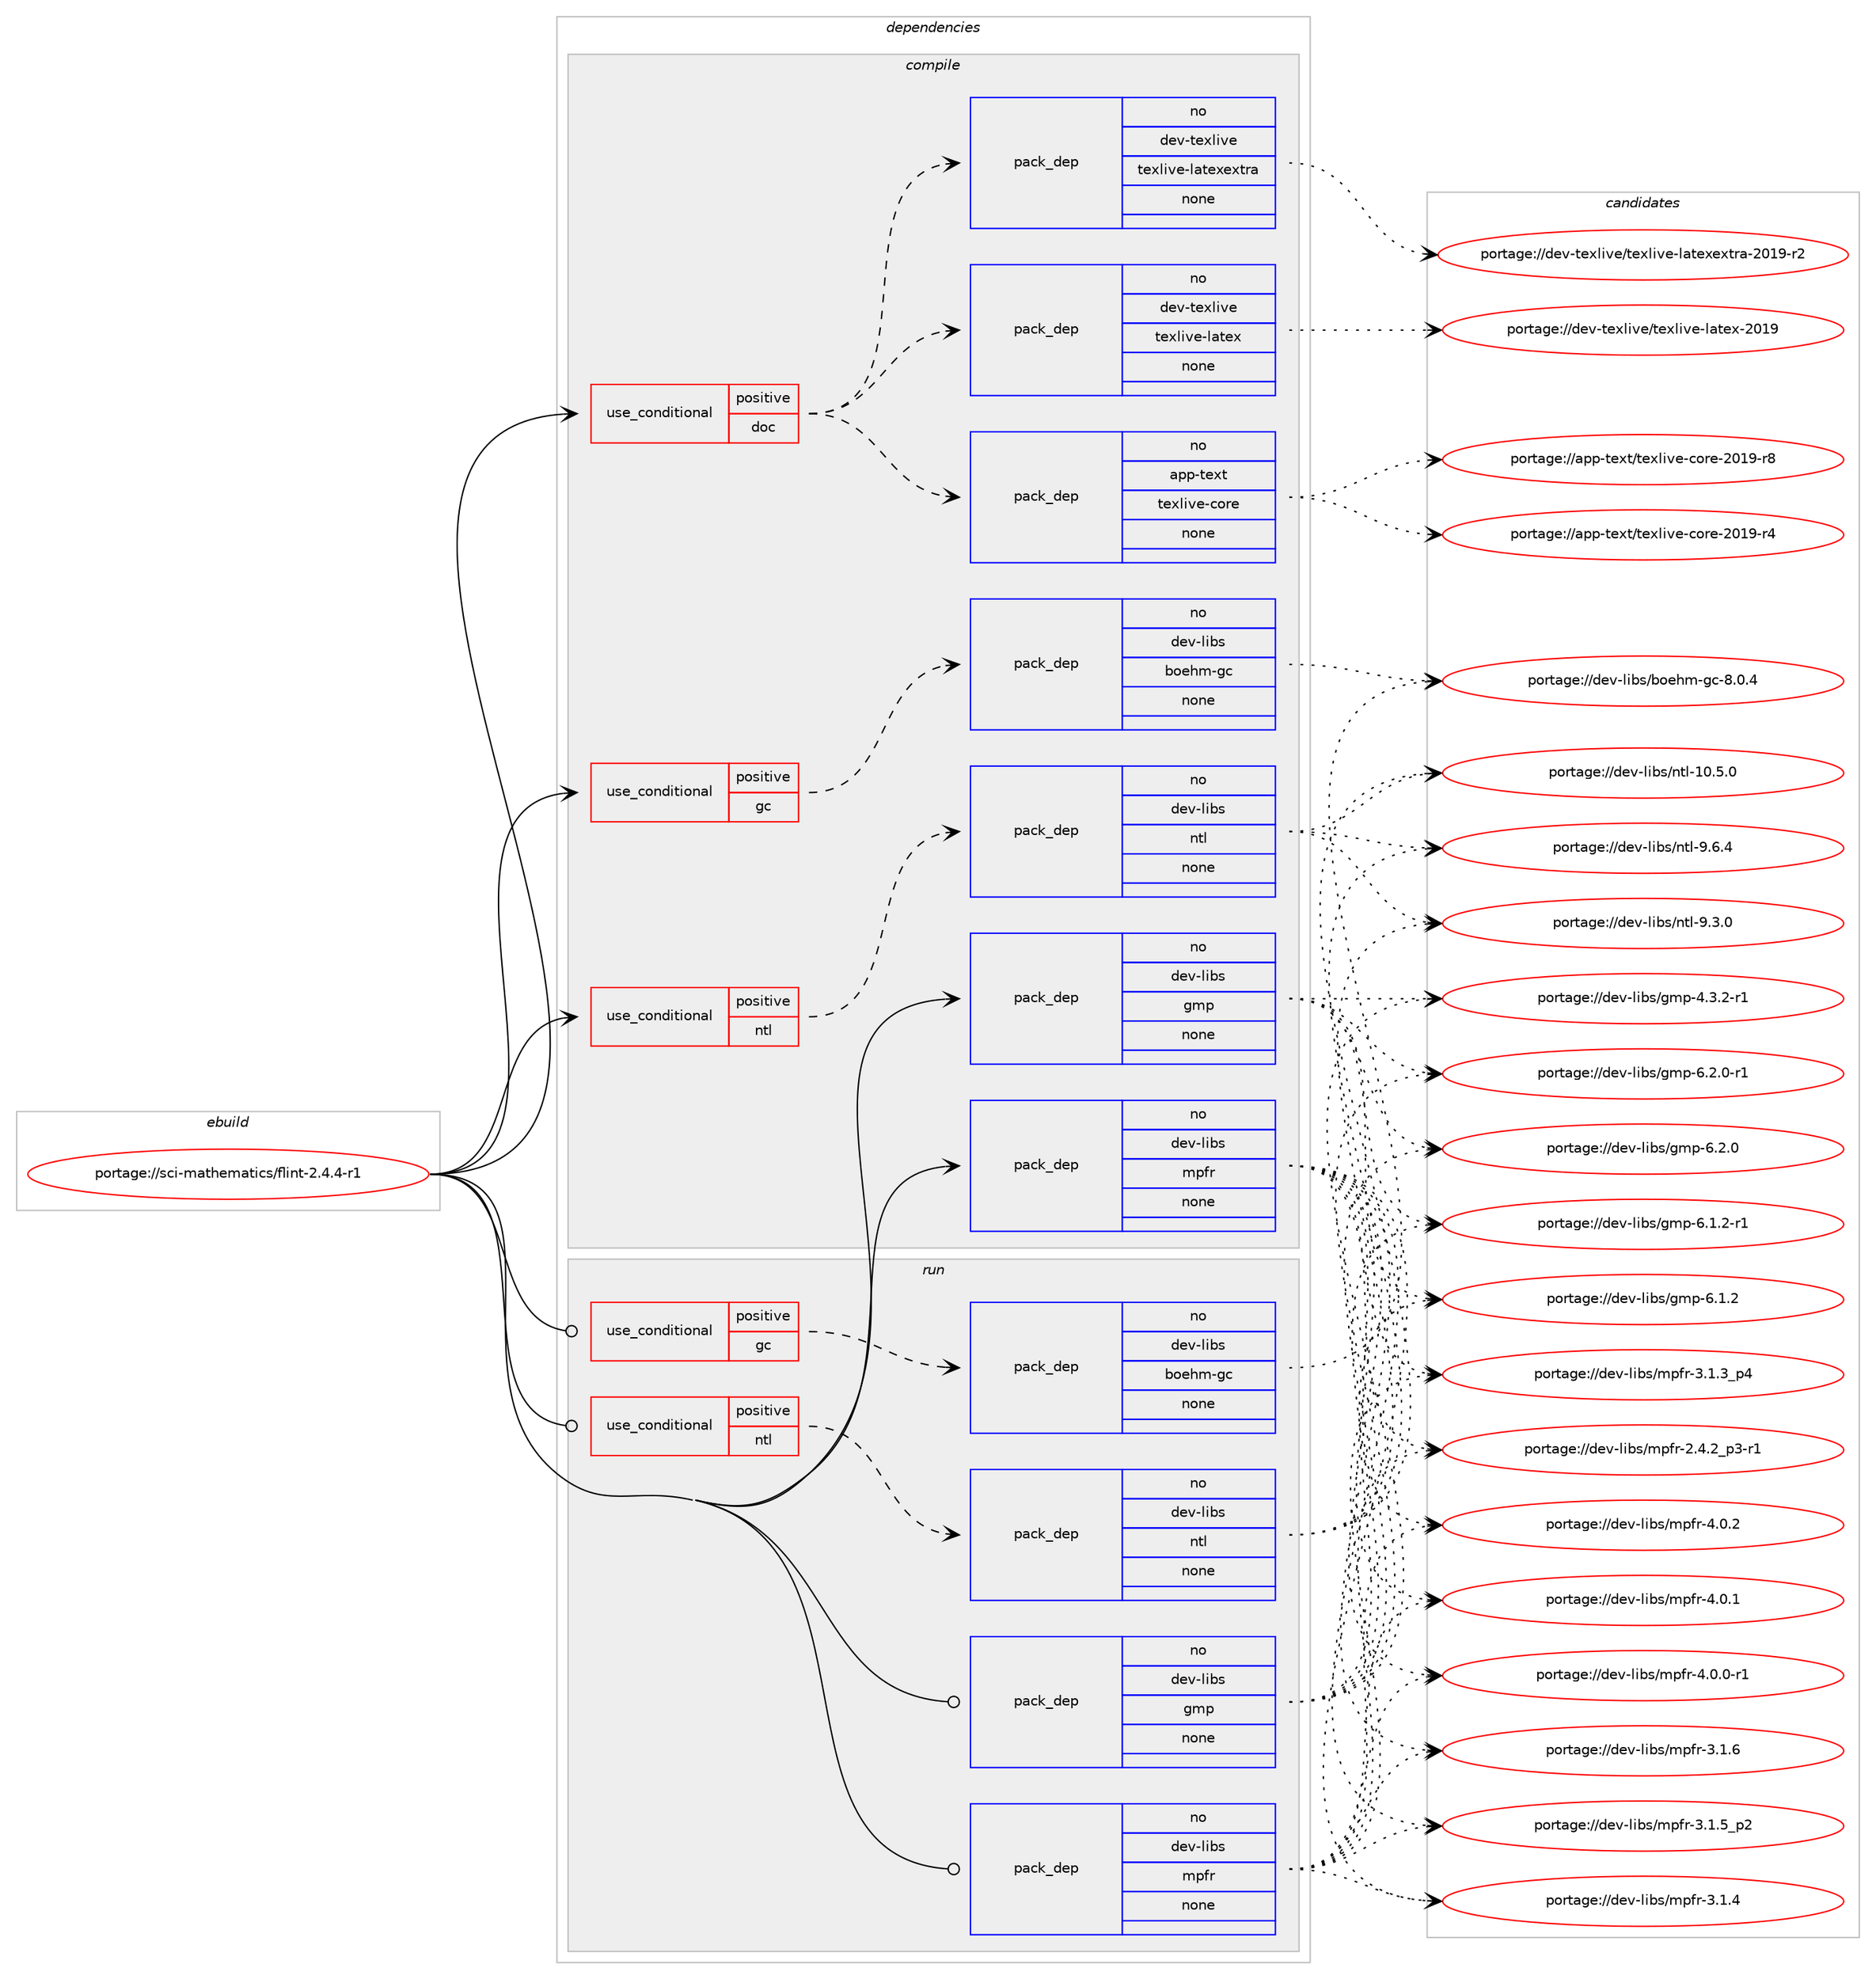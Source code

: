 digraph prolog {

# *************
# Graph options
# *************

newrank=true;
concentrate=true;
compound=true;
graph [rankdir=LR,fontname=Helvetica,fontsize=10,ranksep=1.5];#, ranksep=2.5, nodesep=0.2];
edge  [arrowhead=vee];
node  [fontname=Helvetica,fontsize=10];

# **********
# The ebuild
# **********

subgraph cluster_leftcol {
color=gray;
rank=same;
label=<<i>ebuild</i>>;
id [label="portage://sci-mathematics/flint-2.4.4-r1", color=red, width=4, href="../sci-mathematics/flint-2.4.4-r1.svg"];
}

# ****************
# The dependencies
# ****************

subgraph cluster_midcol {
color=gray;
label=<<i>dependencies</i>>;
subgraph cluster_compile {
fillcolor="#eeeeee";
style=filled;
label=<<i>compile</i>>;
subgraph cond17368 {
dependency87197 [label=<<TABLE BORDER="0" CELLBORDER="1" CELLSPACING="0" CELLPADDING="4"><TR><TD ROWSPAN="3" CELLPADDING="10">use_conditional</TD></TR><TR><TD>positive</TD></TR><TR><TD>doc</TD></TR></TABLE>>, shape=none, color=red];
subgraph pack68349 {
dependency87198 [label=<<TABLE BORDER="0" CELLBORDER="1" CELLSPACING="0" CELLPADDING="4" WIDTH="220"><TR><TD ROWSPAN="6" CELLPADDING="30">pack_dep</TD></TR><TR><TD WIDTH="110">no</TD></TR><TR><TD>app-text</TD></TR><TR><TD>texlive-core</TD></TR><TR><TD>none</TD></TR><TR><TD></TD></TR></TABLE>>, shape=none, color=blue];
}
dependency87197:e -> dependency87198:w [weight=20,style="dashed",arrowhead="vee"];
subgraph pack68350 {
dependency87199 [label=<<TABLE BORDER="0" CELLBORDER="1" CELLSPACING="0" CELLPADDING="4" WIDTH="220"><TR><TD ROWSPAN="6" CELLPADDING="30">pack_dep</TD></TR><TR><TD WIDTH="110">no</TD></TR><TR><TD>dev-texlive</TD></TR><TR><TD>texlive-latex</TD></TR><TR><TD>none</TD></TR><TR><TD></TD></TR></TABLE>>, shape=none, color=blue];
}
dependency87197:e -> dependency87199:w [weight=20,style="dashed",arrowhead="vee"];
subgraph pack68351 {
dependency87200 [label=<<TABLE BORDER="0" CELLBORDER="1" CELLSPACING="0" CELLPADDING="4" WIDTH="220"><TR><TD ROWSPAN="6" CELLPADDING="30">pack_dep</TD></TR><TR><TD WIDTH="110">no</TD></TR><TR><TD>dev-texlive</TD></TR><TR><TD>texlive-latexextra</TD></TR><TR><TD>none</TD></TR><TR><TD></TD></TR></TABLE>>, shape=none, color=blue];
}
dependency87197:e -> dependency87200:w [weight=20,style="dashed",arrowhead="vee"];
}
id:e -> dependency87197:w [weight=20,style="solid",arrowhead="vee"];
subgraph cond17369 {
dependency87201 [label=<<TABLE BORDER="0" CELLBORDER="1" CELLSPACING="0" CELLPADDING="4"><TR><TD ROWSPAN="3" CELLPADDING="10">use_conditional</TD></TR><TR><TD>positive</TD></TR><TR><TD>gc</TD></TR></TABLE>>, shape=none, color=red];
subgraph pack68352 {
dependency87202 [label=<<TABLE BORDER="0" CELLBORDER="1" CELLSPACING="0" CELLPADDING="4" WIDTH="220"><TR><TD ROWSPAN="6" CELLPADDING="30">pack_dep</TD></TR><TR><TD WIDTH="110">no</TD></TR><TR><TD>dev-libs</TD></TR><TR><TD>boehm-gc</TD></TR><TR><TD>none</TD></TR><TR><TD></TD></TR></TABLE>>, shape=none, color=blue];
}
dependency87201:e -> dependency87202:w [weight=20,style="dashed",arrowhead="vee"];
}
id:e -> dependency87201:w [weight=20,style="solid",arrowhead="vee"];
subgraph cond17370 {
dependency87203 [label=<<TABLE BORDER="0" CELLBORDER="1" CELLSPACING="0" CELLPADDING="4"><TR><TD ROWSPAN="3" CELLPADDING="10">use_conditional</TD></TR><TR><TD>positive</TD></TR><TR><TD>ntl</TD></TR></TABLE>>, shape=none, color=red];
subgraph pack68353 {
dependency87204 [label=<<TABLE BORDER="0" CELLBORDER="1" CELLSPACING="0" CELLPADDING="4" WIDTH="220"><TR><TD ROWSPAN="6" CELLPADDING="30">pack_dep</TD></TR><TR><TD WIDTH="110">no</TD></TR><TR><TD>dev-libs</TD></TR><TR><TD>ntl</TD></TR><TR><TD>none</TD></TR><TR><TD></TD></TR></TABLE>>, shape=none, color=blue];
}
dependency87203:e -> dependency87204:w [weight=20,style="dashed",arrowhead="vee"];
}
id:e -> dependency87203:w [weight=20,style="solid",arrowhead="vee"];
subgraph pack68354 {
dependency87205 [label=<<TABLE BORDER="0" CELLBORDER="1" CELLSPACING="0" CELLPADDING="4" WIDTH="220"><TR><TD ROWSPAN="6" CELLPADDING="30">pack_dep</TD></TR><TR><TD WIDTH="110">no</TD></TR><TR><TD>dev-libs</TD></TR><TR><TD>gmp</TD></TR><TR><TD>none</TD></TR><TR><TD></TD></TR></TABLE>>, shape=none, color=blue];
}
id:e -> dependency87205:w [weight=20,style="solid",arrowhead="vee"];
subgraph pack68355 {
dependency87206 [label=<<TABLE BORDER="0" CELLBORDER="1" CELLSPACING="0" CELLPADDING="4" WIDTH="220"><TR><TD ROWSPAN="6" CELLPADDING="30">pack_dep</TD></TR><TR><TD WIDTH="110">no</TD></TR><TR><TD>dev-libs</TD></TR><TR><TD>mpfr</TD></TR><TR><TD>none</TD></TR><TR><TD></TD></TR></TABLE>>, shape=none, color=blue];
}
id:e -> dependency87206:w [weight=20,style="solid",arrowhead="vee"];
}
subgraph cluster_compileandrun {
fillcolor="#eeeeee";
style=filled;
label=<<i>compile and run</i>>;
}
subgraph cluster_run {
fillcolor="#eeeeee";
style=filled;
label=<<i>run</i>>;
subgraph cond17371 {
dependency87207 [label=<<TABLE BORDER="0" CELLBORDER="1" CELLSPACING="0" CELLPADDING="4"><TR><TD ROWSPAN="3" CELLPADDING="10">use_conditional</TD></TR><TR><TD>positive</TD></TR><TR><TD>gc</TD></TR></TABLE>>, shape=none, color=red];
subgraph pack68356 {
dependency87208 [label=<<TABLE BORDER="0" CELLBORDER="1" CELLSPACING="0" CELLPADDING="4" WIDTH="220"><TR><TD ROWSPAN="6" CELLPADDING="30">pack_dep</TD></TR><TR><TD WIDTH="110">no</TD></TR><TR><TD>dev-libs</TD></TR><TR><TD>boehm-gc</TD></TR><TR><TD>none</TD></TR><TR><TD></TD></TR></TABLE>>, shape=none, color=blue];
}
dependency87207:e -> dependency87208:w [weight=20,style="dashed",arrowhead="vee"];
}
id:e -> dependency87207:w [weight=20,style="solid",arrowhead="odot"];
subgraph cond17372 {
dependency87209 [label=<<TABLE BORDER="0" CELLBORDER="1" CELLSPACING="0" CELLPADDING="4"><TR><TD ROWSPAN="3" CELLPADDING="10">use_conditional</TD></TR><TR><TD>positive</TD></TR><TR><TD>ntl</TD></TR></TABLE>>, shape=none, color=red];
subgraph pack68357 {
dependency87210 [label=<<TABLE BORDER="0" CELLBORDER="1" CELLSPACING="0" CELLPADDING="4" WIDTH="220"><TR><TD ROWSPAN="6" CELLPADDING="30">pack_dep</TD></TR><TR><TD WIDTH="110">no</TD></TR><TR><TD>dev-libs</TD></TR><TR><TD>ntl</TD></TR><TR><TD>none</TD></TR><TR><TD></TD></TR></TABLE>>, shape=none, color=blue];
}
dependency87209:e -> dependency87210:w [weight=20,style="dashed",arrowhead="vee"];
}
id:e -> dependency87209:w [weight=20,style="solid",arrowhead="odot"];
subgraph pack68358 {
dependency87211 [label=<<TABLE BORDER="0" CELLBORDER="1" CELLSPACING="0" CELLPADDING="4" WIDTH="220"><TR><TD ROWSPAN="6" CELLPADDING="30">pack_dep</TD></TR><TR><TD WIDTH="110">no</TD></TR><TR><TD>dev-libs</TD></TR><TR><TD>gmp</TD></TR><TR><TD>none</TD></TR><TR><TD></TD></TR></TABLE>>, shape=none, color=blue];
}
id:e -> dependency87211:w [weight=20,style="solid",arrowhead="odot"];
subgraph pack68359 {
dependency87212 [label=<<TABLE BORDER="0" CELLBORDER="1" CELLSPACING="0" CELLPADDING="4" WIDTH="220"><TR><TD ROWSPAN="6" CELLPADDING="30">pack_dep</TD></TR><TR><TD WIDTH="110">no</TD></TR><TR><TD>dev-libs</TD></TR><TR><TD>mpfr</TD></TR><TR><TD>none</TD></TR><TR><TD></TD></TR></TABLE>>, shape=none, color=blue];
}
id:e -> dependency87212:w [weight=20,style="solid",arrowhead="odot"];
}
}

# **************
# The candidates
# **************

subgraph cluster_choices {
rank=same;
color=gray;
label=<<i>candidates</i>>;

subgraph choice68349 {
color=black;
nodesep=1;
choice971121124511610112011647116101120108105118101459911111410145504849574511456 [label="portage://app-text/texlive-core-2019-r8", color=red, width=4,href="../app-text/texlive-core-2019-r8.svg"];
choice971121124511610112011647116101120108105118101459911111410145504849574511452 [label="portage://app-text/texlive-core-2019-r4", color=red, width=4,href="../app-text/texlive-core-2019-r4.svg"];
dependency87198:e -> choice971121124511610112011647116101120108105118101459911111410145504849574511456:w [style=dotted,weight="100"];
dependency87198:e -> choice971121124511610112011647116101120108105118101459911111410145504849574511452:w [style=dotted,weight="100"];
}
subgraph choice68350 {
color=black;
nodesep=1;
choice100101118451161011201081051181014711610112010810511810145108971161011204550484957 [label="portage://dev-texlive/texlive-latex-2019", color=red, width=4,href="../dev-texlive/texlive-latex-2019.svg"];
dependency87199:e -> choice100101118451161011201081051181014711610112010810511810145108971161011204550484957:w [style=dotted,weight="100"];
}
subgraph choice68351 {
color=black;
nodesep=1;
choice100101118451161011201081051181014711610112010810511810145108971161011201011201161149745504849574511450 [label="portage://dev-texlive/texlive-latexextra-2019-r2", color=red, width=4,href="../dev-texlive/texlive-latexextra-2019-r2.svg"];
dependency87200:e -> choice100101118451161011201081051181014711610112010810511810145108971161011201011201161149745504849574511450:w [style=dotted,weight="100"];
}
subgraph choice68352 {
color=black;
nodesep=1;
choice100101118451081059811547981111011041094510399455646484652 [label="portage://dev-libs/boehm-gc-8.0.4", color=red, width=4,href="../dev-libs/boehm-gc-8.0.4.svg"];
dependency87202:e -> choice100101118451081059811547981111011041094510399455646484652:w [style=dotted,weight="100"];
}
subgraph choice68353 {
color=black;
nodesep=1;
choice100101118451081059811547110116108455746544652 [label="portage://dev-libs/ntl-9.6.4", color=red, width=4,href="../dev-libs/ntl-9.6.4.svg"];
choice100101118451081059811547110116108455746514648 [label="portage://dev-libs/ntl-9.3.0", color=red, width=4,href="../dev-libs/ntl-9.3.0.svg"];
choice10010111845108105981154711011610845494846534648 [label="portage://dev-libs/ntl-10.5.0", color=red, width=4,href="../dev-libs/ntl-10.5.0.svg"];
dependency87204:e -> choice100101118451081059811547110116108455746544652:w [style=dotted,weight="100"];
dependency87204:e -> choice100101118451081059811547110116108455746514648:w [style=dotted,weight="100"];
dependency87204:e -> choice10010111845108105981154711011610845494846534648:w [style=dotted,weight="100"];
}
subgraph choice68354 {
color=black;
nodesep=1;
choice1001011184510810598115471031091124554465046484511449 [label="portage://dev-libs/gmp-6.2.0-r1", color=red, width=4,href="../dev-libs/gmp-6.2.0-r1.svg"];
choice100101118451081059811547103109112455446504648 [label="portage://dev-libs/gmp-6.2.0", color=red, width=4,href="../dev-libs/gmp-6.2.0.svg"];
choice1001011184510810598115471031091124554464946504511449 [label="portage://dev-libs/gmp-6.1.2-r1", color=red, width=4,href="../dev-libs/gmp-6.1.2-r1.svg"];
choice100101118451081059811547103109112455446494650 [label="portage://dev-libs/gmp-6.1.2", color=red, width=4,href="../dev-libs/gmp-6.1.2.svg"];
choice1001011184510810598115471031091124552465146504511449 [label="portage://dev-libs/gmp-4.3.2-r1", color=red, width=4,href="../dev-libs/gmp-4.3.2-r1.svg"];
dependency87205:e -> choice1001011184510810598115471031091124554465046484511449:w [style=dotted,weight="100"];
dependency87205:e -> choice100101118451081059811547103109112455446504648:w [style=dotted,weight="100"];
dependency87205:e -> choice1001011184510810598115471031091124554464946504511449:w [style=dotted,weight="100"];
dependency87205:e -> choice100101118451081059811547103109112455446494650:w [style=dotted,weight="100"];
dependency87205:e -> choice1001011184510810598115471031091124552465146504511449:w [style=dotted,weight="100"];
}
subgraph choice68355 {
color=black;
nodesep=1;
choice100101118451081059811547109112102114455246484650 [label="portage://dev-libs/mpfr-4.0.2", color=red, width=4,href="../dev-libs/mpfr-4.0.2.svg"];
choice100101118451081059811547109112102114455246484649 [label="portage://dev-libs/mpfr-4.0.1", color=red, width=4,href="../dev-libs/mpfr-4.0.1.svg"];
choice1001011184510810598115471091121021144552464846484511449 [label="portage://dev-libs/mpfr-4.0.0-r1", color=red, width=4,href="../dev-libs/mpfr-4.0.0-r1.svg"];
choice100101118451081059811547109112102114455146494654 [label="portage://dev-libs/mpfr-3.1.6", color=red, width=4,href="../dev-libs/mpfr-3.1.6.svg"];
choice1001011184510810598115471091121021144551464946539511250 [label="portage://dev-libs/mpfr-3.1.5_p2", color=red, width=4,href="../dev-libs/mpfr-3.1.5_p2.svg"];
choice100101118451081059811547109112102114455146494652 [label="portage://dev-libs/mpfr-3.1.4", color=red, width=4,href="../dev-libs/mpfr-3.1.4.svg"];
choice1001011184510810598115471091121021144551464946519511252 [label="portage://dev-libs/mpfr-3.1.3_p4", color=red, width=4,href="../dev-libs/mpfr-3.1.3_p4.svg"];
choice10010111845108105981154710911210211445504652465095112514511449 [label="portage://dev-libs/mpfr-2.4.2_p3-r1", color=red, width=4,href="../dev-libs/mpfr-2.4.2_p3-r1.svg"];
dependency87206:e -> choice100101118451081059811547109112102114455246484650:w [style=dotted,weight="100"];
dependency87206:e -> choice100101118451081059811547109112102114455246484649:w [style=dotted,weight="100"];
dependency87206:e -> choice1001011184510810598115471091121021144552464846484511449:w [style=dotted,weight="100"];
dependency87206:e -> choice100101118451081059811547109112102114455146494654:w [style=dotted,weight="100"];
dependency87206:e -> choice1001011184510810598115471091121021144551464946539511250:w [style=dotted,weight="100"];
dependency87206:e -> choice100101118451081059811547109112102114455146494652:w [style=dotted,weight="100"];
dependency87206:e -> choice1001011184510810598115471091121021144551464946519511252:w [style=dotted,weight="100"];
dependency87206:e -> choice10010111845108105981154710911210211445504652465095112514511449:w [style=dotted,weight="100"];
}
subgraph choice68356 {
color=black;
nodesep=1;
choice100101118451081059811547981111011041094510399455646484652 [label="portage://dev-libs/boehm-gc-8.0.4", color=red, width=4,href="../dev-libs/boehm-gc-8.0.4.svg"];
dependency87208:e -> choice100101118451081059811547981111011041094510399455646484652:w [style=dotted,weight="100"];
}
subgraph choice68357 {
color=black;
nodesep=1;
choice100101118451081059811547110116108455746544652 [label="portage://dev-libs/ntl-9.6.4", color=red, width=4,href="../dev-libs/ntl-9.6.4.svg"];
choice100101118451081059811547110116108455746514648 [label="portage://dev-libs/ntl-9.3.0", color=red, width=4,href="../dev-libs/ntl-9.3.0.svg"];
choice10010111845108105981154711011610845494846534648 [label="portage://dev-libs/ntl-10.5.0", color=red, width=4,href="../dev-libs/ntl-10.5.0.svg"];
dependency87210:e -> choice100101118451081059811547110116108455746544652:w [style=dotted,weight="100"];
dependency87210:e -> choice100101118451081059811547110116108455746514648:w [style=dotted,weight="100"];
dependency87210:e -> choice10010111845108105981154711011610845494846534648:w [style=dotted,weight="100"];
}
subgraph choice68358 {
color=black;
nodesep=1;
choice1001011184510810598115471031091124554465046484511449 [label="portage://dev-libs/gmp-6.2.0-r1", color=red, width=4,href="../dev-libs/gmp-6.2.0-r1.svg"];
choice100101118451081059811547103109112455446504648 [label="portage://dev-libs/gmp-6.2.0", color=red, width=4,href="../dev-libs/gmp-6.2.0.svg"];
choice1001011184510810598115471031091124554464946504511449 [label="portage://dev-libs/gmp-6.1.2-r1", color=red, width=4,href="../dev-libs/gmp-6.1.2-r1.svg"];
choice100101118451081059811547103109112455446494650 [label="portage://dev-libs/gmp-6.1.2", color=red, width=4,href="../dev-libs/gmp-6.1.2.svg"];
choice1001011184510810598115471031091124552465146504511449 [label="portage://dev-libs/gmp-4.3.2-r1", color=red, width=4,href="../dev-libs/gmp-4.3.2-r1.svg"];
dependency87211:e -> choice1001011184510810598115471031091124554465046484511449:w [style=dotted,weight="100"];
dependency87211:e -> choice100101118451081059811547103109112455446504648:w [style=dotted,weight="100"];
dependency87211:e -> choice1001011184510810598115471031091124554464946504511449:w [style=dotted,weight="100"];
dependency87211:e -> choice100101118451081059811547103109112455446494650:w [style=dotted,weight="100"];
dependency87211:e -> choice1001011184510810598115471031091124552465146504511449:w [style=dotted,weight="100"];
}
subgraph choice68359 {
color=black;
nodesep=1;
choice100101118451081059811547109112102114455246484650 [label="portage://dev-libs/mpfr-4.0.2", color=red, width=4,href="../dev-libs/mpfr-4.0.2.svg"];
choice100101118451081059811547109112102114455246484649 [label="portage://dev-libs/mpfr-4.0.1", color=red, width=4,href="../dev-libs/mpfr-4.0.1.svg"];
choice1001011184510810598115471091121021144552464846484511449 [label="portage://dev-libs/mpfr-4.0.0-r1", color=red, width=4,href="../dev-libs/mpfr-4.0.0-r1.svg"];
choice100101118451081059811547109112102114455146494654 [label="portage://dev-libs/mpfr-3.1.6", color=red, width=4,href="../dev-libs/mpfr-3.1.6.svg"];
choice1001011184510810598115471091121021144551464946539511250 [label="portage://dev-libs/mpfr-3.1.5_p2", color=red, width=4,href="../dev-libs/mpfr-3.1.5_p2.svg"];
choice100101118451081059811547109112102114455146494652 [label="portage://dev-libs/mpfr-3.1.4", color=red, width=4,href="../dev-libs/mpfr-3.1.4.svg"];
choice1001011184510810598115471091121021144551464946519511252 [label="portage://dev-libs/mpfr-3.1.3_p4", color=red, width=4,href="../dev-libs/mpfr-3.1.3_p4.svg"];
choice10010111845108105981154710911210211445504652465095112514511449 [label="portage://dev-libs/mpfr-2.4.2_p3-r1", color=red, width=4,href="../dev-libs/mpfr-2.4.2_p3-r1.svg"];
dependency87212:e -> choice100101118451081059811547109112102114455246484650:w [style=dotted,weight="100"];
dependency87212:e -> choice100101118451081059811547109112102114455246484649:w [style=dotted,weight="100"];
dependency87212:e -> choice1001011184510810598115471091121021144552464846484511449:w [style=dotted,weight="100"];
dependency87212:e -> choice100101118451081059811547109112102114455146494654:w [style=dotted,weight="100"];
dependency87212:e -> choice1001011184510810598115471091121021144551464946539511250:w [style=dotted,weight="100"];
dependency87212:e -> choice100101118451081059811547109112102114455146494652:w [style=dotted,weight="100"];
dependency87212:e -> choice1001011184510810598115471091121021144551464946519511252:w [style=dotted,weight="100"];
dependency87212:e -> choice10010111845108105981154710911210211445504652465095112514511449:w [style=dotted,weight="100"];
}
}

}
